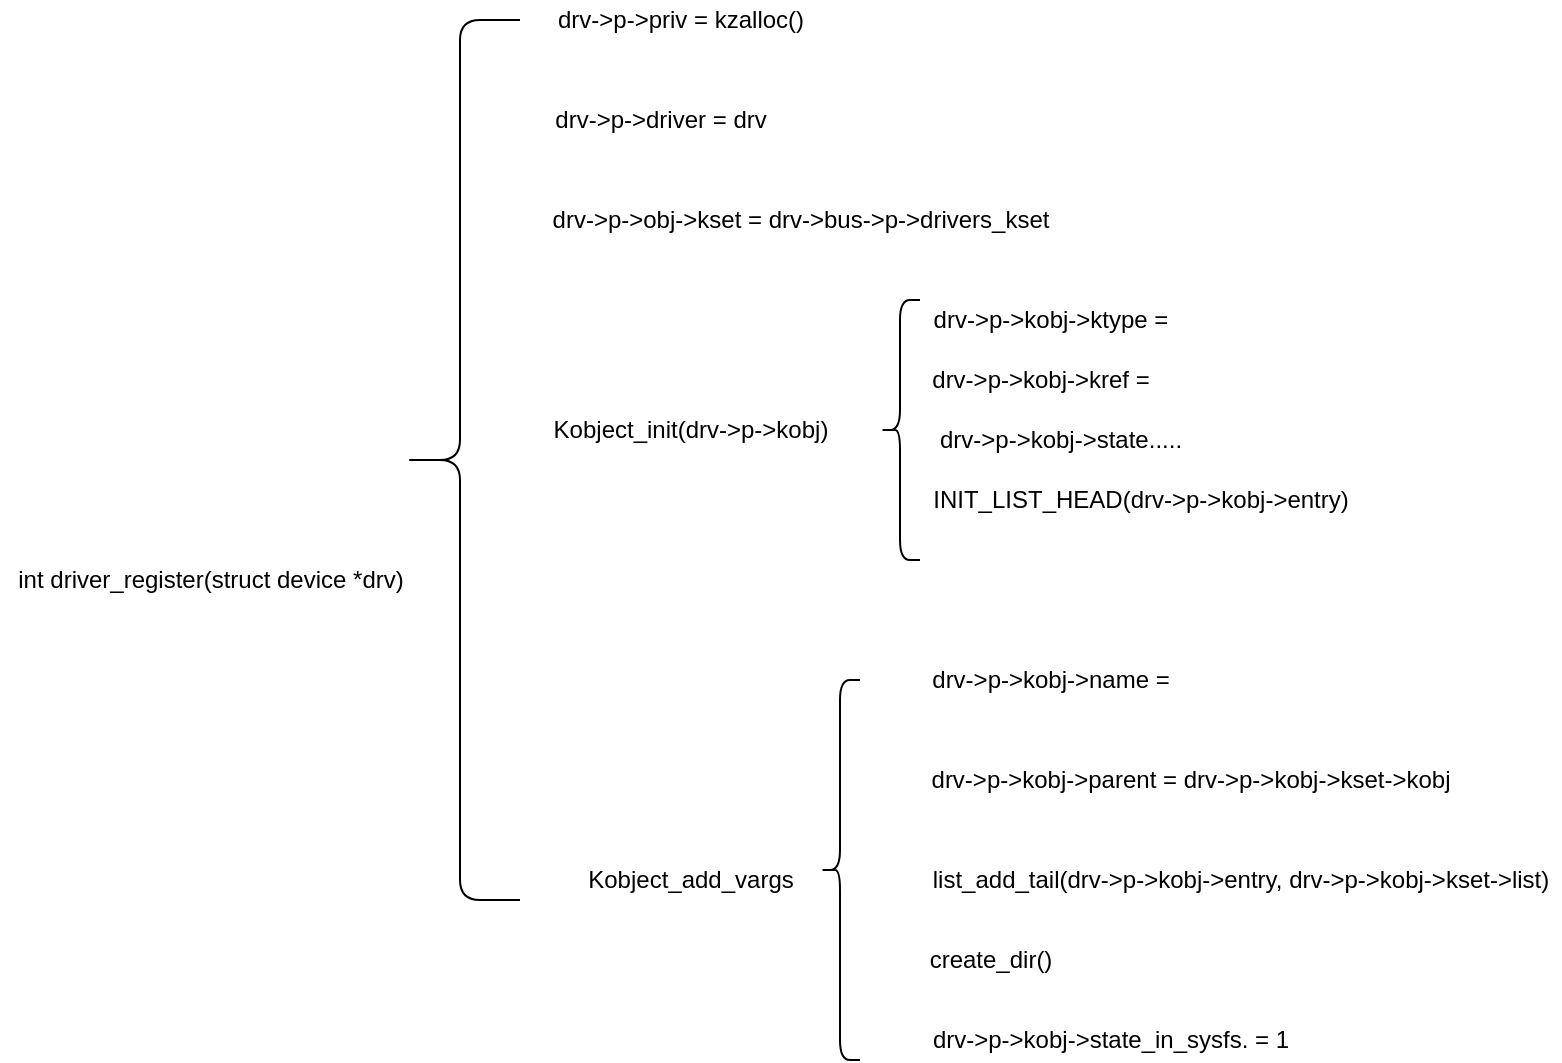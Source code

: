 <mxfile version="15.0.4" type="github">
  <diagram id="vkPqAsPqn2dS_j9UvSSV" name="Page-1">
    <mxGraphModel dx="1559" dy="1712" grid="1" gridSize="10" guides="1" tooltips="1" connect="1" arrows="1" fold="1" page="1" pageScale="1" pageWidth="827" pageHeight="1169" math="0" shadow="0">
      <root>
        <mxCell id="0" />
        <mxCell id="1" parent="0" />
        <mxCell id="fTU0_BCFbl_832D9JvGx-1" value="" style="shape=curlyBracket;whiteSpace=wrap;html=1;rounded=1;" vertex="1" parent="1">
          <mxGeometry x="200" y="70" width="20" height="130" as="geometry" />
        </mxCell>
        <mxCell id="fTU0_BCFbl_832D9JvGx-2" value="drv-&amp;gt;p-&amp;gt;kobj-&amp;gt;ktype =" style="text;html=1;align=center;verticalAlign=middle;resizable=0;points=[];autosize=1;strokeColor=none;" vertex="1" parent="1">
          <mxGeometry x="220" y="70" width="130" height="20" as="geometry" />
        </mxCell>
        <mxCell id="fTU0_BCFbl_832D9JvGx-3" value="drv-&amp;gt;p-&amp;gt;kobj-&amp;gt;kref =" style="text;html=1;align=center;verticalAlign=middle;resizable=0;points=[];autosize=1;strokeColor=none;" vertex="1" parent="1">
          <mxGeometry x="220" y="100" width="120" height="20" as="geometry" />
        </mxCell>
        <mxCell id="fTU0_BCFbl_832D9JvGx-4" value="drv-&amp;gt;p-&amp;gt;kobj-&amp;gt;state....." style="text;html=1;align=center;verticalAlign=middle;resizable=0;points=[];autosize=1;strokeColor=none;" vertex="1" parent="1">
          <mxGeometry x="220" y="130" width="140" height="20" as="geometry" />
        </mxCell>
        <mxCell id="fTU0_BCFbl_832D9JvGx-5" value="INIT_LIST_HEAD(drv-&amp;gt;p-&amp;gt;kobj-&amp;gt;entry)" style="text;html=1;align=center;verticalAlign=middle;resizable=0;points=[];autosize=1;strokeColor=none;" vertex="1" parent="1">
          <mxGeometry x="220" y="160" width="220" height="20" as="geometry" />
        </mxCell>
        <mxCell id="fTU0_BCFbl_832D9JvGx-6" value="Kobject_init(drv-&amp;gt;p-&amp;gt;kobj)" style="text;html=1;align=center;verticalAlign=middle;resizable=0;points=[];autosize=1;strokeColor=none;" vertex="1" parent="1">
          <mxGeometry x="30" y="125" width="150" height="20" as="geometry" />
        </mxCell>
        <mxCell id="fTU0_BCFbl_832D9JvGx-7" value="drv-&amp;gt;p-&amp;gt;obj-&amp;gt;kset = drv-&amp;gt;bus-&amp;gt;p-&amp;gt;drivers_kset" style="text;html=1;align=center;verticalAlign=middle;resizable=0;points=[];autosize=1;strokeColor=none;" vertex="1" parent="1">
          <mxGeometry x="30" y="20" width="260" height="20" as="geometry" />
        </mxCell>
        <mxCell id="fTU0_BCFbl_832D9JvGx-8" value="int driver_register(struct device *drv)" style="text;html=1;align=center;verticalAlign=middle;resizable=0;points=[];autosize=1;strokeColor=none;" vertex="1" parent="1">
          <mxGeometry x="-240" y="200" width="210" height="20" as="geometry" />
        </mxCell>
        <mxCell id="fTU0_BCFbl_832D9JvGx-9" value="drv-&amp;gt;p-&amp;gt;driver = drv" style="text;html=1;align=center;verticalAlign=middle;resizable=0;points=[];autosize=1;strokeColor=none;" vertex="1" parent="1">
          <mxGeometry x="30" y="-30" width="120" height="20" as="geometry" />
        </mxCell>
        <mxCell id="fTU0_BCFbl_832D9JvGx-10" value="drv-&amp;gt;p-&amp;gt;priv = kzalloc()" style="text;html=1;align=center;verticalAlign=middle;resizable=0;points=[];autosize=1;strokeColor=none;" vertex="1" parent="1">
          <mxGeometry x="30" y="-80" width="140" height="20" as="geometry" />
        </mxCell>
        <mxCell id="fTU0_BCFbl_832D9JvGx-11" value="Kobject_add_vargs" style="text;html=1;align=center;verticalAlign=middle;resizable=0;points=[];autosize=1;strokeColor=none;" vertex="1" parent="1">
          <mxGeometry x="45" y="350" width="120" height="20" as="geometry" />
        </mxCell>
        <mxCell id="fTU0_BCFbl_832D9JvGx-12" value="drv-&amp;gt;p-&amp;gt;kobj-&amp;gt;name =" style="text;html=1;align=center;verticalAlign=middle;resizable=0;points=[];autosize=1;strokeColor=none;" vertex="1" parent="1">
          <mxGeometry x="220" y="250" width="130" height="20" as="geometry" />
        </mxCell>
        <mxCell id="fTU0_BCFbl_832D9JvGx-13" value="drv-&amp;gt;p-&amp;gt;kobj-&amp;gt;parent = drv-&amp;gt;p-&amp;gt;kobj-&amp;gt;kset-&amp;gt;kobj" style="text;html=1;align=center;verticalAlign=middle;resizable=0;points=[];autosize=1;strokeColor=none;" vertex="1" parent="1">
          <mxGeometry x="220" y="300" width="270" height="20" as="geometry" />
        </mxCell>
        <mxCell id="fTU0_BCFbl_832D9JvGx-14" value="list_add_tail(drv-&amp;gt;p-&amp;gt;kobj-&amp;gt;entry, drv-&amp;gt;p-&amp;gt;kobj-&amp;gt;kset-&amp;gt;list)" style="text;html=1;align=center;verticalAlign=middle;resizable=0;points=[];autosize=1;strokeColor=none;" vertex="1" parent="1">
          <mxGeometry x="220" y="350" width="320" height="20" as="geometry" />
        </mxCell>
        <mxCell id="fTU0_BCFbl_832D9JvGx-15" value="create_dir()" style="text;html=1;align=center;verticalAlign=middle;resizable=0;points=[];autosize=1;strokeColor=none;" vertex="1" parent="1">
          <mxGeometry x="215" y="390" width="80" height="20" as="geometry" />
        </mxCell>
        <mxCell id="fTU0_BCFbl_832D9JvGx-16" value="drv-&amp;gt;p-&amp;gt;kobj-&amp;gt;state_in_sysfs. = 1" style="text;html=1;align=center;verticalAlign=middle;resizable=0;points=[];autosize=1;strokeColor=none;" vertex="1" parent="1">
          <mxGeometry x="220" y="430" width="190" height="20" as="geometry" />
        </mxCell>
        <mxCell id="fTU0_BCFbl_832D9JvGx-17" value="" style="shape=curlyBracket;whiteSpace=wrap;html=1;rounded=1;" vertex="1" parent="1">
          <mxGeometry x="170" y="260" width="20" height="190" as="geometry" />
        </mxCell>
        <mxCell id="fTU0_BCFbl_832D9JvGx-18" value="" style="shape=curlyBracket;whiteSpace=wrap;html=1;rounded=1;" vertex="1" parent="1">
          <mxGeometry x="-40" y="-70" width="60" height="440" as="geometry" />
        </mxCell>
      </root>
    </mxGraphModel>
  </diagram>
</mxfile>
